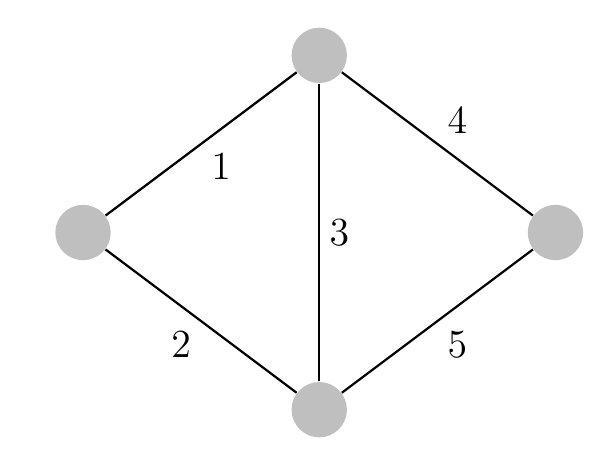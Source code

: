 \usetikzlibrary{backgrounds, fit, positioning}

\tikzstyle{vertex}=[circle,fill=black!25,minimum size=20pt,inner sep=0pt]
\tikzstyle{edge} = [draw,thick,-]

\begin{tikzpicture}[scale = 1.5, auto, swap]
    % vertices
    \foreach \pos/\name in {{(-2,0)/a}, {(0,-1.5)/b}, {(2,0)/c}, {(0,1.5)/d}}
        \node[vertex] (\name) at \pos {};
        
    % Connect vertices with edges and draw weights
    \foreach \source/ \dest/\weight in {a/b/2, b/c/5, c/d/4, a/d/1, b/d/3}
        \path[edge] (\source) -- node[font = \Large] {$\weight$} (\dest);
\end{tikzpicture}